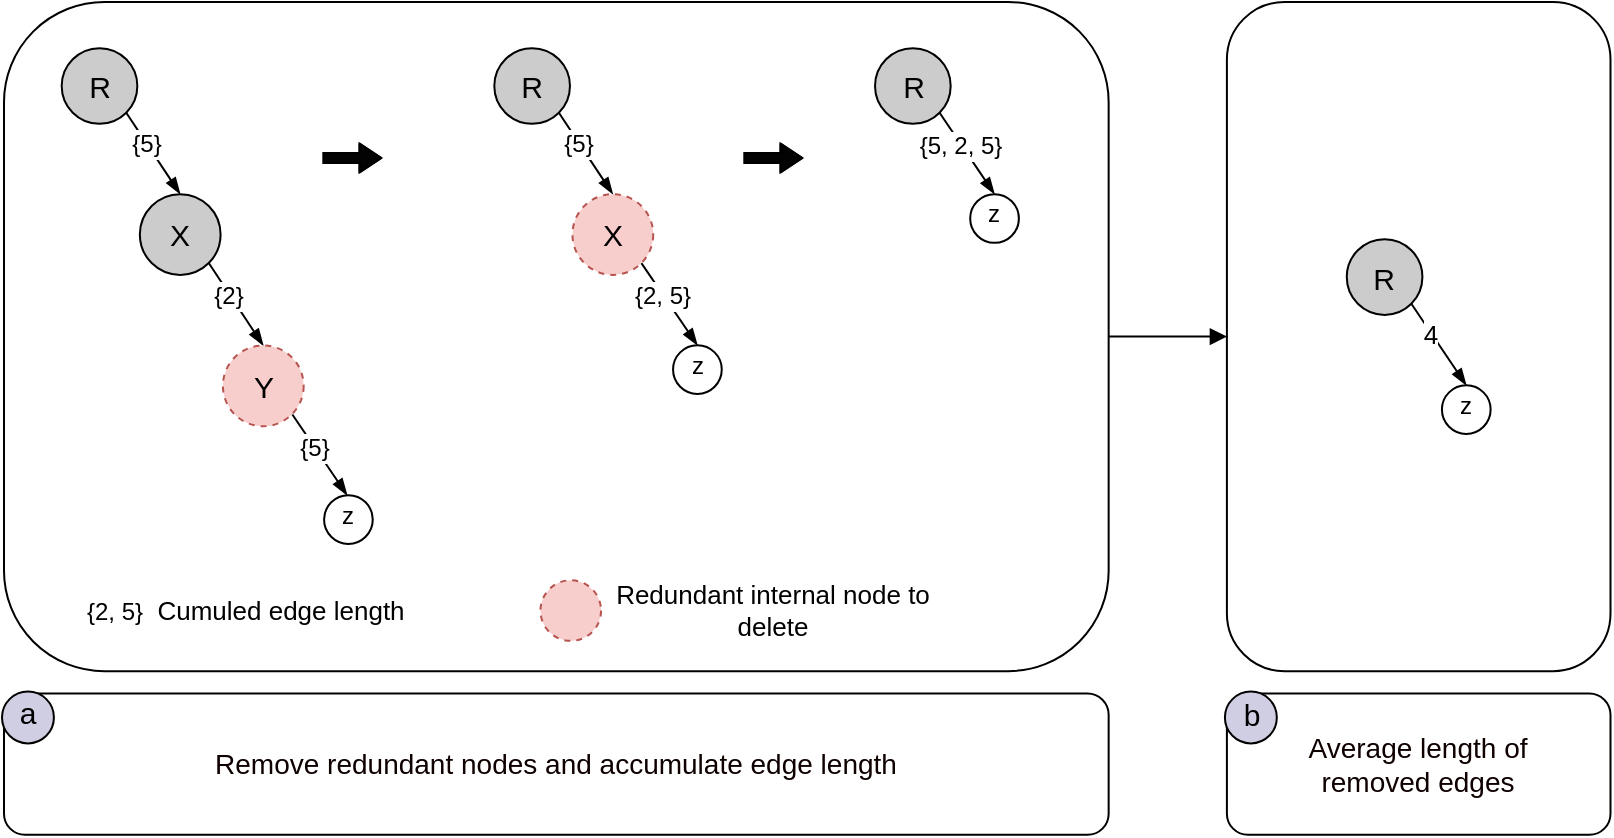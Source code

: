 <mxfile version="24.6.4" type="github">
  <diagram name="Page-1" id="AEIL04DYalZQLNeuRNgX">
    <mxGraphModel dx="1380" dy="1867" grid="1" gridSize="10" guides="1" tooltips="1" connect="1" arrows="1" fold="1" page="1" pageScale="1" pageWidth="850" pageHeight="1100" math="0" shadow="0">
      <root>
        <mxCell id="0" />
        <mxCell id="1" parent="0" />
        <mxCell id="k9SnBp9OJjfPiYTVRjjW-1" value="" style="rounded=1;whiteSpace=wrap;html=1;container=0;fontColor=#CC0000;" vertex="1" parent="1">
          <mxGeometry x="626.451" y="-1018" width="191.799" height="334.568" as="geometry" />
        </mxCell>
        <mxCell id="k9SnBp9OJjfPiYTVRjjW-2" style="edgeStyle=orthogonalEdgeStyle;rounded=0;orthogonalLoop=1;jettySize=auto;html=1;exitX=1;exitY=0.5;exitDx=0;exitDy=0;entryX=0;entryY=0.5;entryDx=0;entryDy=0;endArrow=block;endFill=1;" edge="1" parent="1" source="k9SnBp9OJjfPiYTVRjjW-3" target="k9SnBp9OJjfPiYTVRjjW-1">
          <mxGeometry relative="1" as="geometry" />
        </mxCell>
        <mxCell id="k9SnBp9OJjfPiYTVRjjW-3" value="" style="rounded=1;whiteSpace=wrap;html=1;container=0;fontColor=#CC0000;" vertex="1" parent="1">
          <mxGeometry x="15" y="-1018" width="552.325" height="334.568" as="geometry" />
        </mxCell>
        <mxCell id="k9SnBp9OJjfPiYTVRjjW-4" style="rounded=0;orthogonalLoop=1;jettySize=auto;html=1;exitX=1;exitY=1;exitDx=0;exitDy=0;entryX=0.5;entryY=0;entryDx=0;entryDy=0;endArrow=blockThin;endFill=1;" edge="1" parent="1" source="k9SnBp9OJjfPiYTVRjjW-6" target="k9SnBp9OJjfPiYTVRjjW-9">
          <mxGeometry relative="1" as="geometry" />
        </mxCell>
        <mxCell id="k9SnBp9OJjfPiYTVRjjW-5" value="{5}" style="edgeLabel;html=1;align=center;verticalAlign=middle;resizable=0;points=[];fontSize=12;fontColor=#000000;" vertex="1" connectable="0" parent="k9SnBp9OJjfPiYTVRjjW-4">
          <mxGeometry x="-0.294" relative="1" as="geometry">
            <mxPoint y="1" as="offset" />
          </mxGeometry>
        </mxCell>
        <mxCell id="k9SnBp9OJjfPiYTVRjjW-6" value="R" style="ellipse;whiteSpace=wrap;html=1;aspect=fixed;fontStyle=0;fillColor=#cccccc;fontSize=15;" vertex="1" parent="1">
          <mxGeometry x="43.842" y="-994.926" width="37.826" height="37.826" as="geometry" />
        </mxCell>
        <mxCell id="k9SnBp9OJjfPiYTVRjjW-7" style="rounded=0;orthogonalLoop=1;jettySize=auto;html=1;exitX=1;exitY=1;exitDx=0;exitDy=0;entryX=0.5;entryY=0;entryDx=0;entryDy=0;endArrow=blockThin;endFill=1;fillColor=#f8cecc;strokeColor=#000000;" edge="1" parent="1" source="k9SnBp9OJjfPiYTVRjjW-9" target="k9SnBp9OJjfPiYTVRjjW-10">
          <mxGeometry relative="1" as="geometry" />
        </mxCell>
        <mxCell id="k9SnBp9OJjfPiYTVRjjW-8" value="{2}" style="edgeLabel;html=1;align=center;verticalAlign=middle;resizable=0;points=[];fontSize=12;fontColor=#000000;" vertex="1" connectable="0" parent="k9SnBp9OJjfPiYTVRjjW-7">
          <mxGeometry x="-0.316" relative="1" as="geometry">
            <mxPoint y="2" as="offset" />
          </mxGeometry>
        </mxCell>
        <mxCell id="k9SnBp9OJjfPiYTVRjjW-9" value="X" style="ellipse;whiteSpace=wrap;html=1;aspect=fixed;fontStyle=0;fillColor=#cccccc;verticalAlign=middle;fontSize=15;" vertex="1" parent="1">
          <mxGeometry x="82.919" y="-921.931" width="40.379" height="40.379" as="geometry" />
        </mxCell>
        <mxCell id="k9SnBp9OJjfPiYTVRjjW-10" value="Y" style="ellipse;whiteSpace=wrap;html=1;aspect=fixed;fontStyle=0;fillColor=#f8cecc;strokeColor=#b85450;dashed=1;verticalAlign=middle;fontSize=15;spacingLeft=2;" vertex="1" parent="1">
          <mxGeometry x="124.451" y="-846.25" width="40.379" height="40.379" as="geometry" />
        </mxCell>
        <mxCell id="k9SnBp9OJjfPiYTVRjjW-11" value="z" style="ellipse;whiteSpace=wrap;html=1;aspect=fixed;fontStyle=0;verticalAlign=middle;spacingBottom=4;" vertex="1" parent="1">
          <mxGeometry x="175.04" y="-771.404" width="24.344" height="24.344" as="geometry" />
        </mxCell>
        <mxCell id="k9SnBp9OJjfPiYTVRjjW-12" style="rounded=0;orthogonalLoop=1;jettySize=auto;html=1;exitX=1;exitY=1;exitDx=0;exitDy=0;entryX=0.5;entryY=0;entryDx=0;entryDy=0;endArrow=blockThin;endFill=1;fillColor=#f8cecc;strokeColor=#000000;" edge="1" parent="1">
          <mxGeometry relative="1" as="geometry">
            <mxPoint x="159.181" y="-811.779" as="sourcePoint" />
            <mxPoint x="186.581" y="-771.401" as="targetPoint" />
          </mxGeometry>
        </mxCell>
        <mxCell id="k9SnBp9OJjfPiYTVRjjW-13" value="{5}" style="edgeLabel;html=1;align=center;verticalAlign=middle;resizable=0;points=[];fontSize=12;fontColor=#000000;" vertex="1" connectable="0" parent="k9SnBp9OJjfPiYTVRjjW-12">
          <mxGeometry x="-0.209" relative="1" as="geometry">
            <mxPoint as="offset" />
          </mxGeometry>
        </mxCell>
        <mxCell id="k9SnBp9OJjfPiYTVRjjW-14" style="rounded=0;orthogonalLoop=1;jettySize=auto;html=1;exitX=1;exitY=1;exitDx=0;exitDy=0;entryX=0.5;entryY=0;entryDx=0;entryDy=0;endArrow=blockThin;endFill=1;" edge="1" parent="1" source="k9SnBp9OJjfPiYTVRjjW-16" target="k9SnBp9OJjfPiYTVRjjW-19">
          <mxGeometry relative="1" as="geometry" />
        </mxCell>
        <mxCell id="k9SnBp9OJjfPiYTVRjjW-15" value="{5}" style="edgeLabel;html=1;align=center;verticalAlign=middle;resizable=0;points=[];fontSize=12;fontColor=#000000;" vertex="1" connectable="0" parent="k9SnBp9OJjfPiYTVRjjW-14">
          <mxGeometry x="-0.294" relative="1" as="geometry">
            <mxPoint y="1" as="offset" />
          </mxGeometry>
        </mxCell>
        <mxCell id="k9SnBp9OJjfPiYTVRjjW-16" value="R" style="ellipse;whiteSpace=wrap;html=1;aspect=fixed;fontStyle=0;fillColor=#cccccc;fontSize=15;" vertex="1" parent="1">
          <mxGeometry x="260.157" y="-994.926" width="37.826" height="37.826" as="geometry" />
        </mxCell>
        <mxCell id="k9SnBp9OJjfPiYTVRjjW-17" style="rounded=0;orthogonalLoop=1;jettySize=auto;html=1;exitX=1;exitY=1;exitDx=0;exitDy=0;entryX=0.5;entryY=0;entryDx=0;entryDy=0;endArrow=blockThin;endFill=1;fillColor=#f8cecc;strokeColor=#000000;" edge="1" parent="1" source="k9SnBp9OJjfPiYTVRjjW-19" target="k9SnBp9OJjfPiYTVRjjW-20">
          <mxGeometry relative="1" as="geometry">
            <mxPoint x="360.956" y="-846.25" as="targetPoint" />
          </mxGeometry>
        </mxCell>
        <mxCell id="k9SnBp9OJjfPiYTVRjjW-18" value="{2, 5}" style="edgeLabel;html=1;align=center;verticalAlign=middle;resizable=0;points=[];fontSize=12;fontColor=#000000;" vertex="1" connectable="0" parent="k9SnBp9OJjfPiYTVRjjW-17">
          <mxGeometry x="-0.316" relative="1" as="geometry">
            <mxPoint y="2" as="offset" />
          </mxGeometry>
        </mxCell>
        <mxCell id="k9SnBp9OJjfPiYTVRjjW-19" value="X" style="ellipse;whiteSpace=wrap;html=1;aspect=fixed;fontStyle=0;fillColor=#f8cecc;strokeColor=#b85450;dashed=1;verticalAlign=middle;fontSize=15;spacingLeft=1;" vertex="1" parent="1">
          <mxGeometry x="299.234" y="-921.931" width="40.379" height="40.379" as="geometry" />
        </mxCell>
        <mxCell id="k9SnBp9OJjfPiYTVRjjW-20" value="z" style="ellipse;whiteSpace=wrap;html=1;aspect=fixed;fontStyle=0;verticalAlign=middle;spacingBottom=4;" vertex="1" parent="1">
          <mxGeometry x="349.534" y="-846.394" width="24.344" height="24.344" as="geometry" />
        </mxCell>
        <mxCell id="k9SnBp9OJjfPiYTVRjjW-21" value="{2, 5}" style="edgeLabel;html=1;align=center;verticalAlign=middle;resizable=0;points=[];fontSize=12;fontColor=#000000;" vertex="1" connectable="0" parent="1">
          <mxGeometry x="66.997" y="-713.713" as="geometry">
            <mxPoint x="3" as="offset" />
          </mxGeometry>
        </mxCell>
        <mxCell id="k9SnBp9OJjfPiYTVRjjW-22" value="&lt;font style=&quot;font-size: 13px;&quot;&gt;Cumuled edge length&lt;/font&gt;" style="text;html=1;align=center;verticalAlign=middle;whiteSpace=wrap;rounded=0;fontSize=13;" vertex="1" parent="1">
          <mxGeometry x="72.003" y="-735.338" width="162.957" height="43.263" as="geometry" />
        </mxCell>
        <mxCell id="k9SnBp9OJjfPiYTVRjjW-23" value="" style="ellipse;whiteSpace=wrap;html=1;aspect=fixed;fontStyle=0;fillColor=#f8cecc;strokeColor=#b85450;dashed=1;verticalAlign=top;" vertex="1" parent="1">
          <mxGeometry x="283.231" y="-728.859" width="30.298" height="30.298" as="geometry" />
        </mxCell>
        <mxCell id="k9SnBp9OJjfPiYTVRjjW-24" value="&lt;font style=&quot;font-size: 13px;&quot;&gt;Redundant internal node to delete&lt;br&gt;&lt;/font&gt;" style="text;html=1;align=center;verticalAlign=middle;whiteSpace=wrap;rounded=0;fontSize=13;" vertex="1" parent="1">
          <mxGeometry x="310.965" y="-735.342" width="177.378" height="43.263" as="geometry" />
        </mxCell>
        <mxCell id="k9SnBp9OJjfPiYTVRjjW-25" style="rounded=0;orthogonalLoop=1;jettySize=auto;html=1;exitX=1;exitY=1;exitDx=0;exitDy=0;entryX=0.5;entryY=0;entryDx=0;entryDy=0;endArrow=blockThin;endFill=1;" edge="1" parent="1" target="k9SnBp9OJjfPiYTVRjjW-28">
          <mxGeometry relative="1" as="geometry">
            <mxPoint x="718.671" y="-867.1" as="sourcePoint" />
            <mxPoint x="746.141" y="-826.392" as="targetPoint" />
          </mxGeometry>
        </mxCell>
        <mxCell id="k9SnBp9OJjfPiYTVRjjW-26" value="4" style="edgeLabel;html=1;align=center;verticalAlign=middle;resizable=0;points=[];fontSize=13;fontStyle=0" vertex="1" connectable="0" parent="k9SnBp9OJjfPiYTVRjjW-25">
          <mxGeometry x="-0.294" relative="1" as="geometry">
            <mxPoint x="-1" as="offset" />
          </mxGeometry>
        </mxCell>
        <mxCell id="k9SnBp9OJjfPiYTVRjjW-27" value="R" style="ellipse;whiteSpace=wrap;html=1;aspect=fixed;fontStyle=0;fillColor=#cccccc;fontSize=15;" vertex="1" parent="1">
          <mxGeometry x="686.384" y="-899.387" width="37.826" height="37.826" as="geometry" />
        </mxCell>
        <mxCell id="k9SnBp9OJjfPiYTVRjjW-28" value="z" style="ellipse;whiteSpace=wrap;html=1;aspect=fixed;fontStyle=0;verticalAlign=middle;spacingBottom=4;" vertex="1" parent="1">
          <mxGeometry x="733.969" y="-826.392" width="24.344" height="24.344" as="geometry" />
        </mxCell>
        <mxCell id="k9SnBp9OJjfPiYTVRjjW-29" value="&lt;font style=&quot;font-size: 14px;&quot; color=&quot;#0f0000&quot;&gt;Remove redundant nodes and accumulate edge length&lt;/font&gt;" style="rounded=1;whiteSpace=wrap;html=1;container=0;fontColor=#CC0000;fontSize=14;" vertex="1" parent="1">
          <mxGeometry x="15" y="-672.243" width="552.325" height="70.663" as="geometry" />
        </mxCell>
        <mxCell id="k9SnBp9OJjfPiYTVRjjW-30" value="&lt;p style=&quot;line-height: 100%; font-size: 15px;&quot;&gt;a&lt;/p&gt;" style="ellipse;whiteSpace=wrap;html=1;aspect=fixed;verticalAlign=middle;fillColor=#d0cee2;strokeColor=#000000;spacing=0;fontSize=15;spacingBottom=5;" vertex="1" parent="1">
          <mxGeometry x="14" y="-673.243" width="25.958" height="25.958" as="geometry" />
        </mxCell>
        <mxCell id="k9SnBp9OJjfPiYTVRjjW-31" value="&lt;font style=&quot;font-size: 14px;&quot; color=&quot;#0f0000&quot;&gt;Average length of&lt;/font&gt;&lt;div style=&quot;font-size: 14px;&quot;&gt;&lt;font style=&quot;font-size: 14px;&quot; color=&quot;#0f0000&quot;&gt;removed edges&lt;/font&gt;&lt;/div&gt;" style="rounded=1;whiteSpace=wrap;html=1;container=0;fontColor=#CC0000;fontSize=14;" vertex="1" parent="1">
          <mxGeometry x="626.451" y="-672.243" width="191.799" height="70.663" as="geometry" />
        </mxCell>
        <mxCell id="k9SnBp9OJjfPiYTVRjjW-32" value="&lt;p style=&quot;line-height: 100%; font-size: 15px;&quot;&gt;b&lt;/p&gt;" style="ellipse;whiteSpace=wrap;html=1;aspect=fixed;verticalAlign=middle;fillColor=#d0cee2;strokeColor=#000000;spacing=0;fontSize=15;spacingBottom=4;spacingLeft=2;" vertex="1" parent="1">
          <mxGeometry x="625.451" y="-673.243" width="25.958" height="25.958" as="geometry" />
        </mxCell>
        <mxCell id="k9SnBp9OJjfPiYTVRjjW-33" style="rounded=0;orthogonalLoop=1;jettySize=auto;html=1;exitX=1;exitY=1;exitDx=0;exitDy=0;entryX=0.5;entryY=0;entryDx=0;entryDy=0;endArrow=blockThin;endFill=1;" edge="1" parent="1" target="k9SnBp9OJjfPiYTVRjjW-36">
          <mxGeometry relative="1" as="geometry">
            <mxPoint x="482.801" y="-962.64" as="sourcePoint" />
            <mxPoint x="510.271" y="-921.931" as="targetPoint" />
          </mxGeometry>
        </mxCell>
        <mxCell id="k9SnBp9OJjfPiYTVRjjW-34" value="{5, 2, 5}" style="edgeLabel;html=1;align=center;verticalAlign=middle;resizable=0;points=[];fontSize=12;fontColor=#000000;" vertex="1" connectable="0" parent="k9SnBp9OJjfPiYTVRjjW-33">
          <mxGeometry x="-0.294" relative="1" as="geometry">
            <mxPoint y="2" as="offset" />
          </mxGeometry>
        </mxCell>
        <mxCell id="k9SnBp9OJjfPiYTVRjjW-35" value="R" style="ellipse;whiteSpace=wrap;html=1;aspect=fixed;fontStyle=0;fillColor=#cccccc;fontSize=15;" vertex="1" parent="1">
          <mxGeometry x="450.514" y="-994.926" width="37.826" height="37.826" as="geometry" />
        </mxCell>
        <mxCell id="k9SnBp9OJjfPiYTVRjjW-36" value="z" style="ellipse;whiteSpace=wrap;html=1;aspect=fixed;fontStyle=0;verticalAlign=middle;spacingBottom=4;" vertex="1" parent="1">
          <mxGeometry x="498.099" y="-921.931" width="24.344" height="24.344" as="geometry" />
        </mxCell>
        <mxCell id="k9SnBp9OJjfPiYTVRjjW-37" value="" style="shape=flexArrow;endArrow=classic;html=1;rounded=0;endWidth=8.421;endSize=3.298;width=5;strokeColor=default;fillColor=#030303;" edge="1" parent="1">
          <mxGeometry width="50" height="50" relative="1" as="geometry">
            <mxPoint x="384.65" y="-940" as="sourcePoint" />
            <mxPoint x="414.65" y="-940" as="targetPoint" />
            <Array as="points">
              <mxPoint x="394.65" y="-940" />
            </Array>
          </mxGeometry>
        </mxCell>
        <mxCell id="k9SnBp9OJjfPiYTVRjjW-38" value="" style="shape=flexArrow;endArrow=classic;html=1;rounded=0;endWidth=8.421;endSize=3.298;width=5;strokeColor=default;fillColor=#030303;" edge="1" parent="1">
          <mxGeometry width="50" height="50" relative="1" as="geometry">
            <mxPoint x="174.16" y="-940" as="sourcePoint" />
            <mxPoint x="204.16" y="-940" as="targetPoint" />
            <Array as="points">
              <mxPoint x="184.16" y="-940" />
            </Array>
          </mxGeometry>
        </mxCell>
      </root>
    </mxGraphModel>
  </diagram>
</mxfile>
